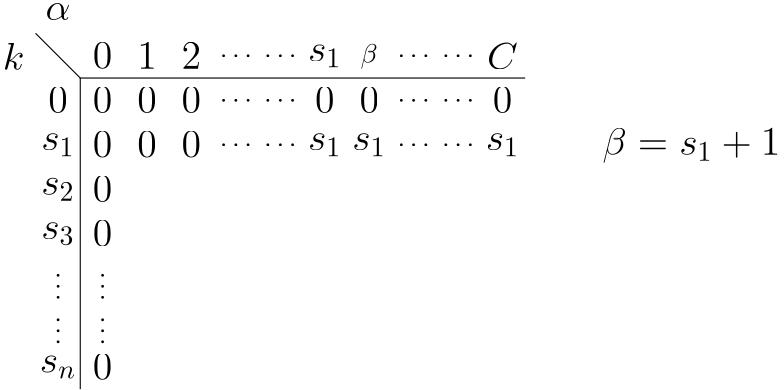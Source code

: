 <?xml version="1.0"?>
<!DOCTYPE ipe SYSTEM "ipe.dtd">
<ipe version="70218" creator="Ipe 7.2.28">
<info created="D:20240430213822" modified="D:20240430222049"/>
<ipestyle name="basic">
<symbol name="arrow/arc(spx)">
<path stroke="sym-stroke" fill="sym-stroke" pen="sym-pen">
0 0 m
-1 0.333 l
-1 -0.333 l
h
</path>
</symbol>
<symbol name="arrow/farc(spx)">
<path stroke="sym-stroke" fill="white" pen="sym-pen">
0 0 m
-1 0.333 l
-1 -0.333 l
h
</path>
</symbol>
<symbol name="arrow/ptarc(spx)">
<path stroke="sym-stroke" fill="sym-stroke" pen="sym-pen">
0 0 m
-1 0.333 l
-0.8 0 l
-1 -0.333 l
h
</path>
</symbol>
<symbol name="arrow/fptarc(spx)">
<path stroke="sym-stroke" fill="white" pen="sym-pen">
0 0 m
-1 0.333 l
-0.8 0 l
-1 -0.333 l
h
</path>
</symbol>
<symbol name="mark/circle(sx)" transformations="translations">
<path fill="sym-stroke">
0.6 0 0 0.6 0 0 e
0.4 0 0 0.4 0 0 e
</path>
</symbol>
<symbol name="mark/disk(sx)" transformations="translations">
<path fill="sym-stroke">
0.6 0 0 0.6 0 0 e
</path>
</symbol>
<symbol name="mark/fdisk(sfx)" transformations="translations">
<group>
<path fill="sym-fill">
0.5 0 0 0.5 0 0 e
</path>
<path fill="sym-stroke" fillrule="eofill">
0.6 0 0 0.6 0 0 e
0.4 0 0 0.4 0 0 e
</path>
</group>
</symbol>
<symbol name="mark/box(sx)" transformations="translations">
<path fill="sym-stroke" fillrule="eofill">
-0.6 -0.6 m
0.6 -0.6 l
0.6 0.6 l
-0.6 0.6 l
h
-0.4 -0.4 m
0.4 -0.4 l
0.4 0.4 l
-0.4 0.4 l
h
</path>
</symbol>
<symbol name="mark/square(sx)" transformations="translations">
<path fill="sym-stroke">
-0.6 -0.6 m
0.6 -0.6 l
0.6 0.6 l
-0.6 0.6 l
h
</path>
</symbol>
<symbol name="mark/fsquare(sfx)" transformations="translations">
<group>
<path fill="sym-fill">
-0.5 -0.5 m
0.5 -0.5 l
0.5 0.5 l
-0.5 0.5 l
h
</path>
<path fill="sym-stroke" fillrule="eofill">
-0.6 -0.6 m
0.6 -0.6 l
0.6 0.6 l
-0.6 0.6 l
h
-0.4 -0.4 m
0.4 -0.4 l
0.4 0.4 l
-0.4 0.4 l
h
</path>
</group>
</symbol>
<symbol name="mark/cross(sx)" transformations="translations">
<group>
<path fill="sym-stroke">
-0.43 -0.57 m
0.57 0.43 l
0.43 0.57 l
-0.57 -0.43 l
h
</path>
<path fill="sym-stroke">
-0.43 0.57 m
0.57 -0.43 l
0.43 -0.57 l
-0.57 0.43 l
h
</path>
</group>
</symbol>
<symbol name="arrow/fnormal(spx)">
<path stroke="sym-stroke" fill="white" pen="sym-pen">
0 0 m
-1 0.333 l
-1 -0.333 l
h
</path>
</symbol>
<symbol name="arrow/pointed(spx)">
<path stroke="sym-stroke" fill="sym-stroke" pen="sym-pen">
0 0 m
-1 0.333 l
-0.8 0 l
-1 -0.333 l
h
</path>
</symbol>
<symbol name="arrow/fpointed(spx)">
<path stroke="sym-stroke" fill="white" pen="sym-pen">
0 0 m
-1 0.333 l
-0.8 0 l
-1 -0.333 l
h
</path>
</symbol>
<symbol name="arrow/linear(spx)">
<path stroke="sym-stroke" pen="sym-pen">
-1 0.333 m
0 0 l
-1 -0.333 l
</path>
</symbol>
<symbol name="arrow/fdouble(spx)">
<path stroke="sym-stroke" fill="white" pen="sym-pen">
0 0 m
-1 0.333 l
-1 -0.333 l
h
-1 0 m
-2 0.333 l
-2 -0.333 l
h
</path>
</symbol>
<symbol name="arrow/double(spx)">
<path stroke="sym-stroke" fill="sym-stroke" pen="sym-pen">
0 0 m
-1 0.333 l
-1 -0.333 l
h
-1 0 m
-2 0.333 l
-2 -0.333 l
h
</path>
</symbol>
<symbol name="arrow/mid-normal(spx)">
<path stroke="sym-stroke" fill="sym-stroke" pen="sym-pen">
0.5 0 m
-0.5 0.333 l
-0.5 -0.333 l
h
</path>
</symbol>
<symbol name="arrow/mid-fnormal(spx)">
<path stroke="sym-stroke" fill="white" pen="sym-pen">
0.5 0 m
-0.5 0.333 l
-0.5 -0.333 l
h
</path>
</symbol>
<symbol name="arrow/mid-pointed(spx)">
<path stroke="sym-stroke" fill="sym-stroke" pen="sym-pen">
0.5 0 m
-0.5 0.333 l
-0.3 0 l
-0.5 -0.333 l
h
</path>
</symbol>
<symbol name="arrow/mid-fpointed(spx)">
<path stroke="sym-stroke" fill="white" pen="sym-pen">
0.5 0 m
-0.5 0.333 l
-0.3 0 l
-0.5 -0.333 l
h
</path>
</symbol>
<symbol name="arrow/mid-double(spx)">
<path stroke="sym-stroke" fill="sym-stroke" pen="sym-pen">
1 0 m
0 0.333 l
0 -0.333 l
h
0 0 m
-1 0.333 l
-1 -0.333 l
h
</path>
</symbol>
<symbol name="arrow/mid-fdouble(spx)">
<path stroke="sym-stroke" fill="white" pen="sym-pen">
1 0 m
0 0.333 l
0 -0.333 l
h
0 0 m
-1 0.333 l
-1 -0.333 l
h
</path>
</symbol>
<anglesize name="22.5 deg" value="22.5"/>
<anglesize name="30 deg" value="30"/>
<anglesize name="45 deg" value="45"/>
<anglesize name="60 deg" value="60"/>
<anglesize name="90 deg" value="90"/>
<arrowsize name="large" value="10"/>
<arrowsize name="small" value="5"/>
<arrowsize name="tiny" value="3"/>
<color name="blue" value="0 0 1"/>
<color name="brown" value="0.647 0.165 0.165"/>
<color name="darkblue" value="0 0 0.545"/>
<color name="darkcyan" value="0 0.545 0.545"/>
<color name="darkgray" value="0.663"/>
<color name="darkgreen" value="0 0.392 0"/>
<color name="darkmagenta" value="0.545 0 0.545"/>
<color name="darkorange" value="1 0.549 0"/>
<color name="darkred" value="0.545 0 0"/>
<color name="gold" value="1 0.843 0"/>
<color name="gray" value="0.745"/>
<color name="green" value="0 1 0"/>
<color name="lightblue" value="0.678 0.847 0.902"/>
<color name="lightcyan" value="0.878 1 1"/>
<color name="lightgray" value="0.827"/>
<color name="lightgreen" value="0.565 0.933 0.565"/>
<color name="lightyellow" value="1 1 0.878"/>
<color name="navy" value="0 0 0.502"/>
<color name="orange" value="1 0.647 0"/>
<color name="pink" value="1 0.753 0.796"/>
<color name="purple" value="0.627 0.125 0.941"/>
<color name="red" value="1 0 0"/>
<color name="seagreen" value="0.18 0.545 0.341"/>
<color name="turquoise" value="0.251 0.878 0.816"/>
<color name="violet" value="0.933 0.51 0.933"/>
<color name="yellow" value="1 1 0"/>
<dashstyle name="dash dot dotted" value="[4 2 1 2 1 2] 0"/>
<dashstyle name="dash dotted" value="[4 2 1 2] 0"/>
<dashstyle name="dashed" value="[4] 0"/>
<dashstyle name="dotted" value="[1 3] 0"/>
<gridsize name="10 pts (~3.5 mm)" value="10"/>
<gridsize name="14 pts (~5 mm)" value="14"/>
<gridsize name="16 pts (~6 mm)" value="16"/>
<gridsize name="20 pts (~7 mm)" value="20"/>
<gridsize name="28 pts (~10 mm)" value="28"/>
<gridsize name="32 pts (~12 mm)" value="32"/>
<gridsize name="4 pts" value="4"/>
<gridsize name="56 pts (~20 mm)" value="56"/>
<gridsize name="8 pts (~3 mm)" value="8"/>
<opacity name="10%" value="0.1"/>
<opacity name="30%" value="0.3"/>
<opacity name="50%" value="0.5"/>
<opacity name="75%" value="0.75"/>
<pen name="fat" value="1.2"/>
<pen name="heavier" value="0.8"/>
<pen name="ultrafat" value="2"/>
<symbolsize name="large" value="5"/>
<symbolsize name="small" value="2"/>
<symbolsize name="tiny" value="1.1"/>
<textsize name="Huge" value="\Huge"/>
<textsize name="LARGE" value="\LARGE"/>
<textsize name="Large" value="\Large"/>
<textsize name="footnote" value="\footnotesize"/>
<textsize name="huge" value="\huge"/>
<textsize name="large" value="\large"/>
<textsize name="script" value="\scriptsize"/>
<textsize name="small" value="\small"/>
<textsize name="tiny" value="\tiny"/>
<textstyle name="center" begin="\begin{center}" end="\end{center}"/>
<textstyle name="item" begin="\begin{itemize}\item{}" end="\end{itemize}"/>
<textstyle name="itemize" begin="\begin{itemize}" end="\end{itemize}"/>
<tiling name="falling" angle="-60" step="4" width="1"/>
<tiling name="rising" angle="30" step="4" width="1"/>
</ipestyle>
<page>
<layer name="alpha"/>
<view layers="alpha" active="alpha"/>
<text layer="alpha" matrix="1 0 0 1 8 16" transformations="translations" pos="112 760" stroke="black" type="label" width="9.026" height="6.177" depth="0" halign="center" valign="center" size="Large" style="math">\alpha</text>
<text matrix="1 0 0 1 -8 0" transformations="translations" pos="112 760" stroke="black" type="label" width="7.787" height="9.963" depth="0" halign="center" valign="center" size="Large" style="math">k</text>
<text matrix="1 0 0 1 24 0" transformations="translations" pos="112 760" stroke="black" type="label" width="7.024" height="9.245" depth="0" halign="center" valign="center" size="Large" style="math">0</text>
<text matrix="1 0 0 1 40 0" transformations="translations" pos="112 760" stroke="black" type="label" width="7.024" height="9.245" depth="0" halign="center" valign="center" size="Large" style="math">1</text>
<text matrix="1 0 0 1 56 0" transformations="translations" pos="112 760" stroke="black" type="label" width="7.024" height="9.245" depth="0" halign="center" valign="center" size="Large" style="math">2</text>
<text matrix="1 0 0 1 104 0" transformations="translations" pos="112 760" stroke="black" type="label" width="12.096" height="6.179" depth="2.15" halign="center" valign="center" size="Large" style="math">s_1</text>
<text matrix="1 0 0 1 168 0" transformations="translations" pos="112 760" stroke="black" type="label" width="11.08" height="9.803" depth="0" halign="center" valign="center" size="Large" style="math">C</text>
<text matrix="1 0 0 1 8 -16" transformations="translations" pos="112 760" stroke="black" type="label" width="7.024" height="9.245" depth="0" halign="center" valign="center" size="Large" style="math">0</text>
<text matrix="1 0 0 1 8 -32" transformations="translations" pos="112 760" stroke="black" type="label" width="12.096" height="6.179" depth="2.15" halign="center" valign="center" size="Large" style="math">s_1</text>
<text matrix="1 0 0 1 8 -48" transformations="translations" pos="112 760" stroke="black" type="label" width="12.096" height="6.179" depth="2.15" halign="center" valign="center" size="Large" style="math">s_2</text>
<text matrix="1 0 0 1 8 -64" transformations="translations" pos="112 760" stroke="black" type="label" width="12.096" height="6.179" depth="2.15" halign="center" valign="center" size="Large" style="math">s_3</text>
<text matrix="1 0 0 1 8 -112" transformations="translations" pos="112 760" stroke="black" type="label" width="13.095" height="6.179" depth="2.15" halign="center" valign="center" size="Large" style="math">s_n</text>
<text matrix="1 0 0 1 8 -80" transformations="translations" pos="112 760" stroke="black" type="label" width="2.767" height="14.999" depth="0" halign="center" valign="center" style="math">\vdots</text>
<text matrix="1 0 0 1 8 -96" transformations="translations" pos="112 760" stroke="black" type="label" width="2.767" height="14.999" depth="0" halign="center" valign="center" style="math">\vdots</text>
<text matrix="1 0 0 1 72 0" transformations="translations" pos="112 760" stroke="black" type="label" width="11.623" height="1.052" depth="0" halign="center" valign="center" style="math">\dots</text>
<text matrix="1 0 0 1 88 0" transformations="translations" pos="112 760" stroke="black" type="label" width="11.623" height="1.052" depth="0" halign="center" valign="center" style="math">\dots</text>
<text matrix="1 0 0 1 136 0" transformations="translations" pos="112 760" stroke="black" type="label" width="11.623" height="1.052" depth="0" halign="center" valign="center" style="math">\dots</text>
<text matrix="1 0 0 1 152 0" transformations="translations" pos="112 760" stroke="black" type="label" width="11.623" height="1.052" depth="0" halign="center" valign="center" style="math">\dots</text>
<text matrix="1 0 0 1 24 -16" transformations="translations" pos="112 760" stroke="black" type="label" width="7.024" height="9.245" depth="0" halign="center" valign="center" size="Large" style="math">0</text>
<text matrix="1 0 0 1 40 -16" transformations="translations" pos="112 760" stroke="black" type="label" width="7.024" height="9.245" depth="0" halign="center" valign="center" size="Large" style="math">0</text>
<text matrix="1 0 0 1 56 -16" transformations="translations" pos="112 760" stroke="black" type="label" width="7.024" height="9.245" depth="0" halign="center" valign="center" size="Large" style="math">0</text>
<text matrix="1 0 0 1 104 -16" transformations="translations" pos="112 760" stroke="black" type="label" width="7.024" height="9.245" depth="0" halign="center" valign="center" size="Large" style="math">0</text>
<text matrix="1 0 0 1 168 -16" transformations="translations" pos="112 760" stroke="black" type="label" width="7.024" height="9.245" depth="0" halign="center" valign="center" size="Large" style="math">0</text>
<text matrix="1 0 0 1 24 -32" transformations="translations" pos="112 760" stroke="black" type="label" width="7.024" height="9.245" depth="0" halign="center" valign="center" size="Large" style="math">0</text>
<text matrix="1 0 0 1 24 -48" transformations="translations" pos="112 760" stroke="black" type="label" width="7.024" height="9.245" depth="0" halign="center" valign="center" size="Large" style="math">0</text>
<text matrix="1 0 0 1 24 -64" transformations="translations" pos="112 760" stroke="black" type="label" width="7.024" height="9.245" depth="0" halign="center" valign="center" size="Large" style="math">0</text>
<text matrix="1 0 0 1 24 -112" transformations="translations" pos="112 760" stroke="black" type="label" width="7.024" height="9.245" depth="0" halign="center" valign="center" size="Large" style="math">0</text>
<text matrix="1 0 0 1 40 -32" transformations="translations" pos="112 760" stroke="black" type="label" width="7.024" height="9.245" depth="0" halign="center" valign="center" size="Large" style="math">0</text>
<text matrix="1 0 0 1 56 -32" transformations="translations" pos="112 760" stroke="black" type="label" width="7.024" height="9.245" depth="0" halign="center" valign="center" size="Large" style="math">0</text>
<text matrix="1 0 0 1 104 -32" transformations="translations" pos="112 760" stroke="black" type="label" width="12.096" height="6.179" depth="2.15" halign="center" valign="center" size="Large" style="math">s_1</text>
<text matrix="1 0 0 1 120 -32" transformations="translations" pos="112 760" stroke="black" type="label" width="12.096" height="6.179" depth="2.15" halign="center" valign="center" size="Large" style="math">s_1</text>
<text matrix="1 0 0 1 168 -32" transformations="translations" pos="112 760" stroke="black" type="label" width="12.096" height="6.179" depth="2.15" halign="center" valign="center" size="Large" style="math">s_1</text>
<text matrix="1 0 0 1 72 -16" transformations="translations" pos="112 760" stroke="black" type="label" width="11.623" height="1.052" depth="0" halign="center" valign="center" style="math">\dots</text>
<text matrix="1 0 0 1 88 -16" transformations="translations" pos="112 760" stroke="black" type="label" width="11.623" height="1.052" depth="0" halign="center" valign="center" style="math">\dots</text>
<text matrix="1 0 0 1 72 -32" transformations="translations" pos="112 760" stroke="black" type="label" width="11.623" height="1.052" depth="0" halign="center" valign="center" style="math">\dots</text>
<text matrix="1 0 0 1 88 -32" transformations="translations" pos="112 760" stroke="black" type="label" width="11.623" height="1.052" depth="0" halign="center" valign="center" style="math">\dots</text>
<text matrix="1 0 0 1 136 -16" transformations="translations" pos="112 760" stroke="black" type="label" width="11.623" height="1.052" depth="0" halign="center" valign="center" style="math">\dots</text>
<text matrix="1 0 0 1 152 -16" transformations="translations" pos="112 760" stroke="black" type="label" width="11.623" height="1.052" depth="0" halign="center" valign="center" style="math">\dots</text>
<text matrix="1 0 0 1 136 -32" transformations="translations" pos="112 760" stroke="black" type="label" width="11.623" height="1.052" depth="0" halign="center" valign="center" style="math">\dots</text>
<text matrix="1 0 0 1 152 -32" transformations="translations" pos="112 760" stroke="black" type="label" width="11.623" height="1.052" depth="0" halign="center" valign="center" style="math">\dots</text>
<text matrix="1 0 0 1 120 -16" transformations="translations" pos="112 760" stroke="black" type="label" width="7.024" height="9.245" depth="0" halign="center" valign="center" size="Large" style="math">0</text>
<text matrix="1 0 0 1 120 0" transformations="translations" pos="112 760" stroke="black" type="label" width="6.161" height="6.926" depth="1.93" halign="center" valign="center" style="math">\beta</text>
<text matrix="1 0 0 1 236 -32" transformations="translations" pos="112 760" stroke="black" type="label" width="64.042" height="9.962" depth="2.79" halign="center" valign="center" size="Large" style="math">\beta=s_1+1</text>
<text matrix="1 0 0 1 24 -80" transformations="translations" pos="112 760" stroke="black" type="label" width="2.767" height="14.999" depth="0" halign="center" valign="center" style="math">\vdots</text>
<text matrix="1 0 0 1 24 -96" transformations="translations" pos="112 760" stroke="black" type="label" width="2.767" height="14.999" depth="0" halign="center" valign="center" style="math">\vdots</text>
<path matrix="1 0 0 1 0 -16" stroke="black">
128 768 m
288 768 l
h
</path>
<path matrix="1 0 0 1 0 -16" stroke="black">
128 768 m
112 784 l
h
</path>
<path stroke="black">
128 752 m
128 640 l
</path>
</page>
</ipe>
